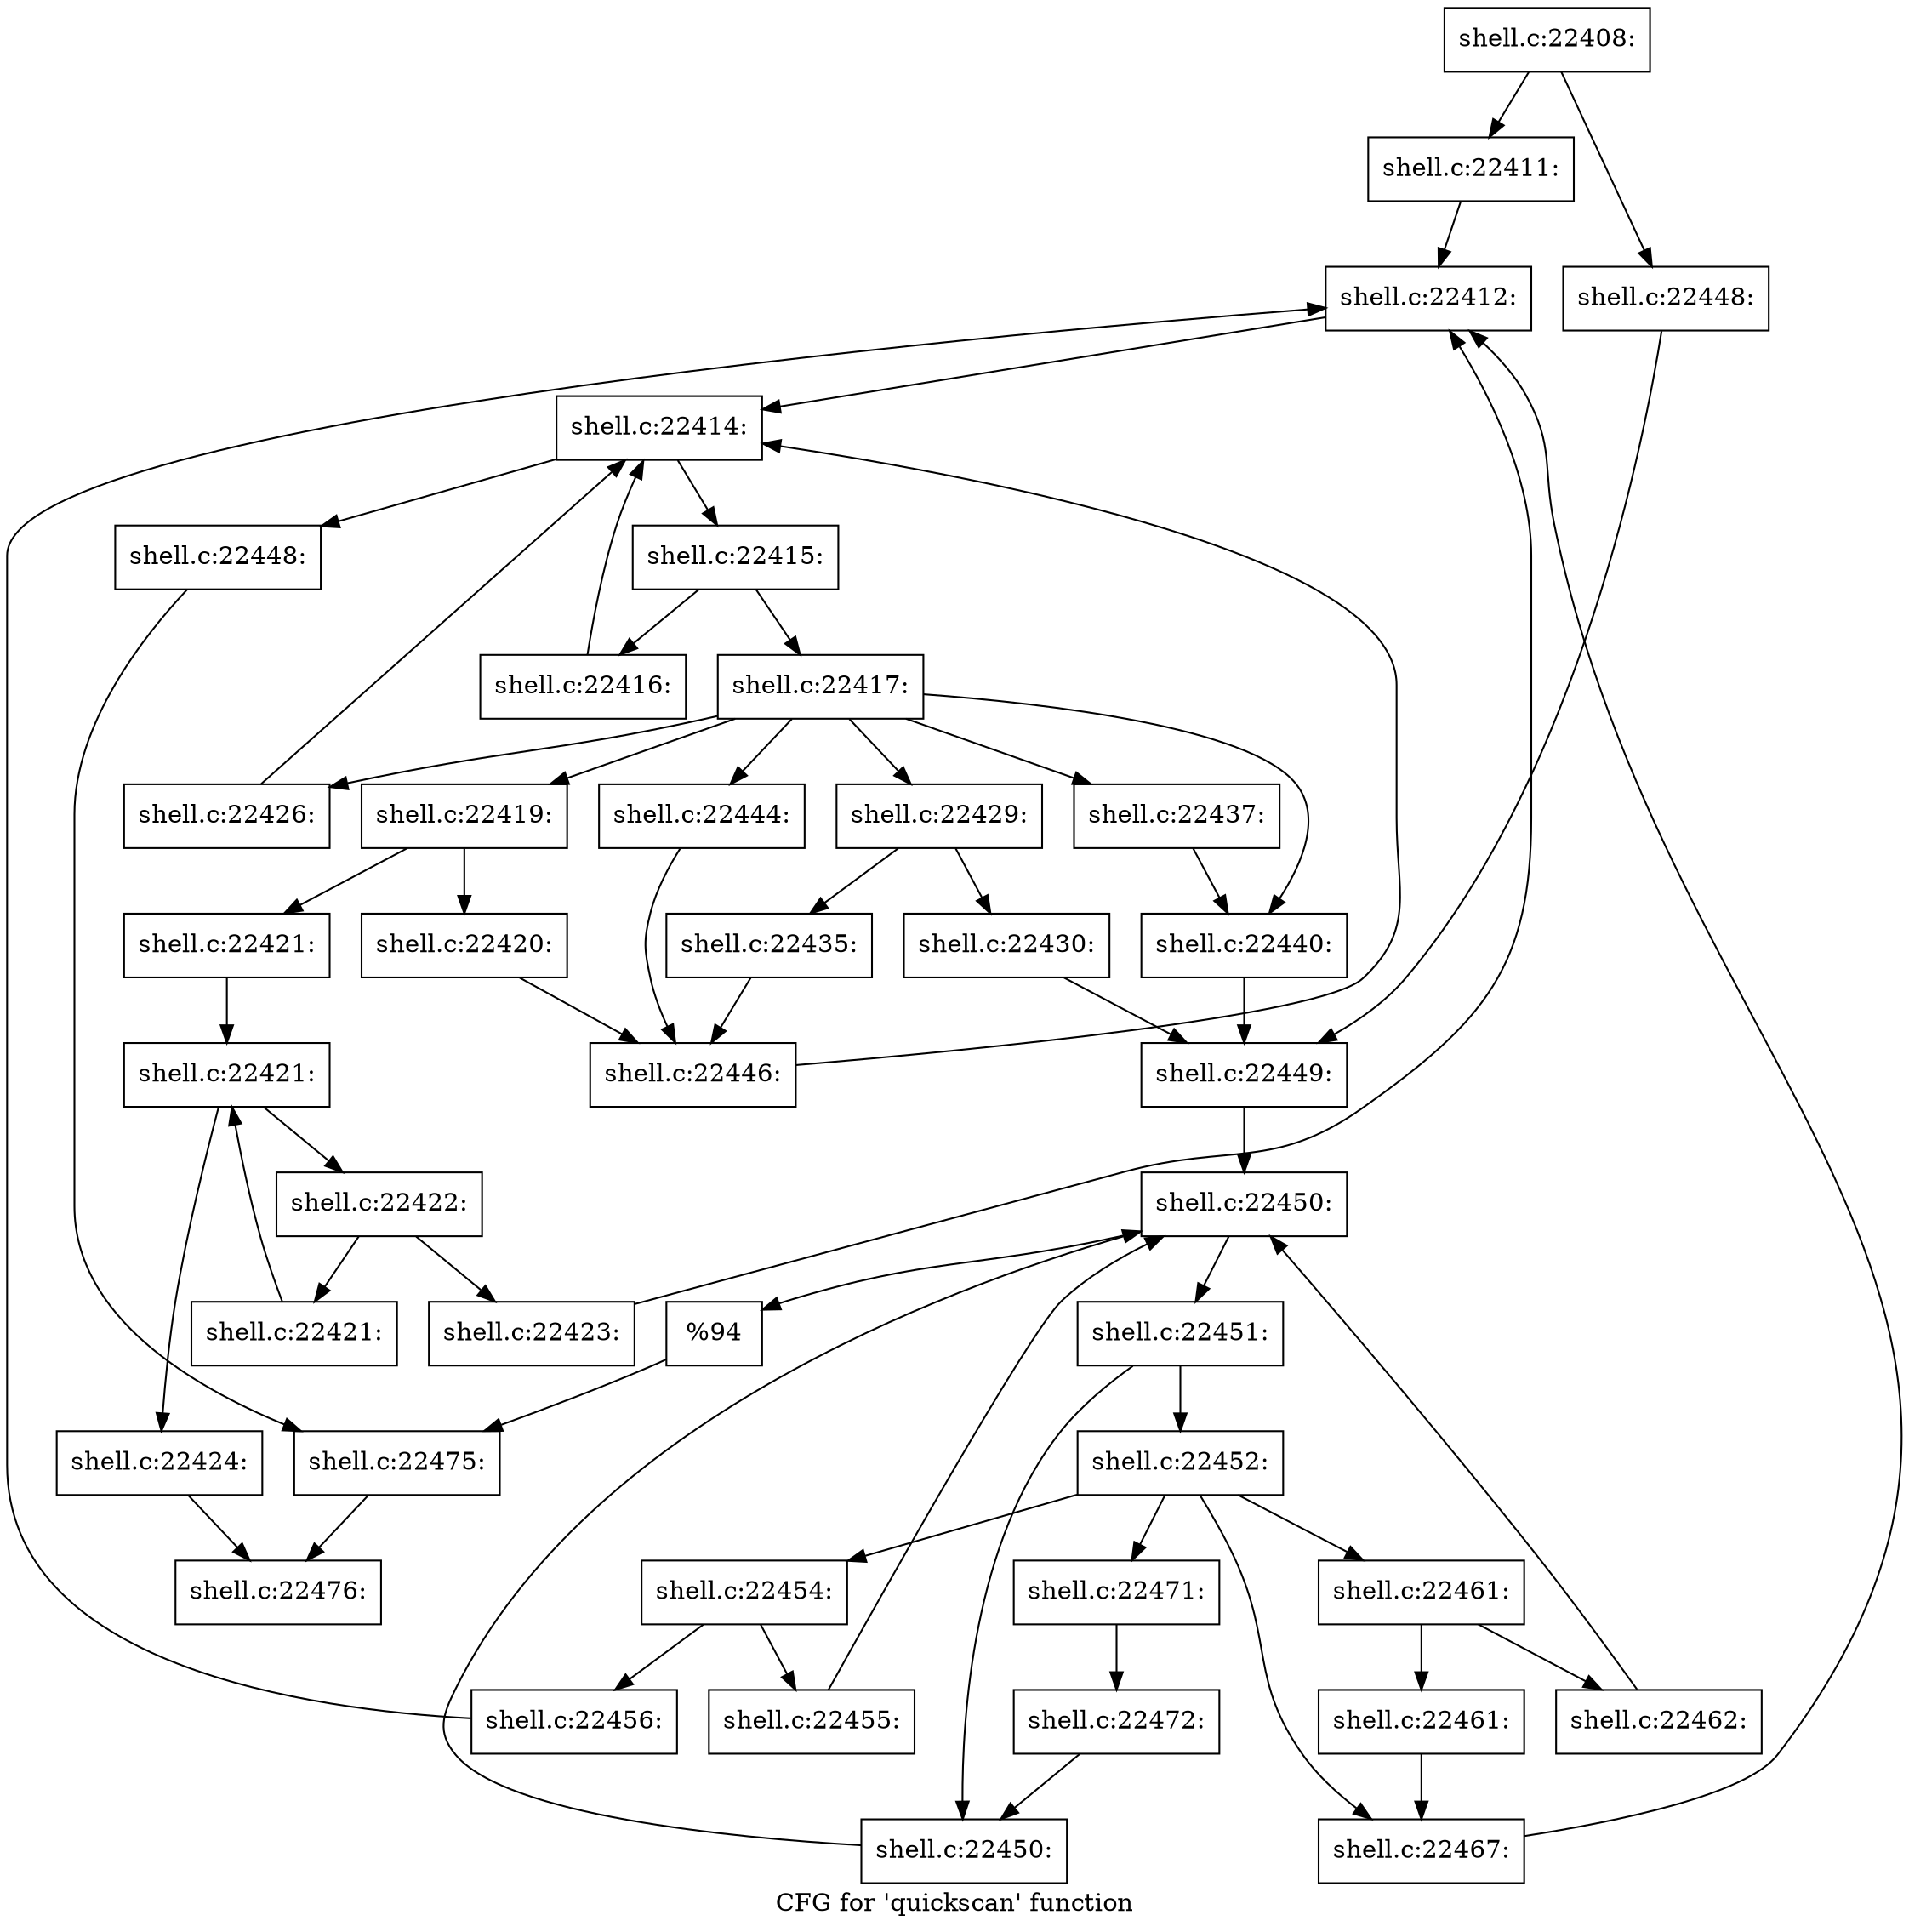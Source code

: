 digraph "CFG for 'quickscan' function" {
	label="CFG for 'quickscan' function";

	Node0x5602774d3dd0 [shape=record,label="{shell.c:22408:}"];
	Node0x5602774d3dd0 -> Node0x5602774d6b30;
	Node0x5602774d3dd0 -> Node0x5602774d6bd0;
	Node0x5602774d6b30 [shape=record,label="{shell.c:22411:}"];
	Node0x5602774d6b30 -> Node0x5602774d77c0;
	Node0x5602774d77c0 [shape=record,label="{shell.c:22412:}"];
	Node0x5602774d77c0 -> Node0x5602774d79b0;
	Node0x5602774d79b0 [shape=record,label="{shell.c:22414:}"];
	Node0x5602774d79b0 -> Node0x5602774d80f0;
	Node0x5602774d79b0 -> Node0x5602774d7b10;
	Node0x5602774d80f0 [shape=record,label="{shell.c:22415:}"];
	Node0x5602774d80f0 -> Node0x5602774d8300;
	Node0x5602774d80f0 -> Node0x5602774d8350;
	Node0x5602774d8300 [shape=record,label="{shell.c:22416:}"];
	Node0x5602774d8300 -> Node0x5602774d79b0;
	Node0x5602774d8350 [shape=record,label="{shell.c:22417:}"];
	Node0x5602774d8350 -> Node0x5602774d8ba0;
	Node0x5602774d8350 -> Node0x5602774d8cb0;
	Node0x5602774d8350 -> Node0x5602774da230;
	Node0x5602774d8350 -> Node0x5602774da540;
	Node0x5602774d8350 -> Node0x5602774db390;
	Node0x5602774d8350 -> Node0x5602774db500;
	Node0x5602774d8cb0 [shape=record,label="{shell.c:22419:}"];
	Node0x5602774d8cb0 -> Node0x5602774d8da0;
	Node0x5602774d8cb0 -> Node0x5602774d8df0;
	Node0x5602774d8da0 [shape=record,label="{shell.c:22420:}"];
	Node0x5602774d8da0 -> Node0x5602774d8a40;
	Node0x5602774d8df0 [shape=record,label="{shell.c:22421:}"];
	Node0x5602774d8df0 -> Node0x5602774d9290;
	Node0x5602774d9290 [shape=record,label="{shell.c:22421:}"];
	Node0x5602774d9290 -> Node0x5602774d99d0;
	Node0x5602774d9290 -> Node0x5602774d93f0;
	Node0x5602774d99d0 [shape=record,label="{shell.c:22422:}"];
	Node0x5602774d99d0 -> Node0x5602774d9b70;
	Node0x5602774d99d0 -> Node0x5602774d9bc0;
	Node0x5602774d9b70 [shape=record,label="{shell.c:22423:}"];
	Node0x5602774d9b70 -> Node0x5602774d77c0;
	Node0x5602774d9bc0 [shape=record,label="{shell.c:22421:}"];
	Node0x5602774d9bc0 -> Node0x5602774d9290;
	Node0x5602774d93f0 [shape=record,label="{shell.c:22424:}"];
	Node0x5602774d93f0 -> Node0x5602774d3f50;
	Node0x5602774da230 [shape=record,label="{shell.c:22426:}"];
	Node0x5602774da230 -> Node0x5602774d79b0;
	Node0x5602774da540 [shape=record,label="{shell.c:22429:}"];
	Node0x5602774da540 -> Node0x5602774da630;
	Node0x5602774da540 -> Node0x5602774da680;
	Node0x5602774da630 [shape=record,label="{shell.c:22430:}"];
	Node0x5602774da630 -> Node0x5602774db1a0;
	Node0x5602774da680 [shape=record,label="{shell.c:22435:}"];
	Node0x5602774da680 -> Node0x5602774d8a40;
	Node0x5602774db390 [shape=record,label="{shell.c:22437:}"];
	Node0x5602774db390 -> Node0x5602774db500;
	Node0x5602774db500 [shape=record,label="{shell.c:22440:}"];
	Node0x5602774db500 -> Node0x5602774db1a0;
	Node0x5602774d8ba0 [shape=record,label="{shell.c:22444:}"];
	Node0x5602774d8ba0 -> Node0x5602774d8a40;
	Node0x5602774d8a40 [shape=record,label="{shell.c:22446:}"];
	Node0x5602774d8a40 -> Node0x5602774d79b0;
	Node0x5602774d7b10 [shape=record,label="{shell.c:22448:}"];
	Node0x5602774d7b10 -> Node0x5602774d6b80;
	Node0x5602774d6bd0 [shape=record,label="{shell.c:22448:}"];
	Node0x5602774d6bd0 -> Node0x5602774db1a0;
	Node0x5602774db1a0 [shape=record,label="{shell.c:22449:}"];
	Node0x5602774db1a0 -> Node0x5602774dc300;
	Node0x5602774dc300 [shape=record,label="{shell.c:22450:}"];
	Node0x5602774dc300 -> Node0x5602774dcaa0;
	Node0x5602774dc300 -> Node0x5602774dc460;
	Node0x5602774dcaa0 [shape=record,label="{shell.c:22451:}"];
	Node0x5602774dcaa0 -> Node0x5602774dccb0;
	Node0x5602774dcaa0 -> Node0x5602774dcd00;
	Node0x5602774dccb0 [shape=record,label="{shell.c:22452:}"];
	Node0x5602774dccb0 -> Node0x5602774dd270;
	Node0x5602774dccb0 -> Node0x5602774dd650;
	Node0x5602774dccb0 -> Node0x5602774de270;
	Node0x5602774dccb0 -> Node0x5602774debd0;
	Node0x5602774dd650 [shape=record,label="{shell.c:22454:}"];
	Node0x5602774dd650 -> Node0x5602774dd740;
	Node0x5602774dd650 -> Node0x5602774dd790;
	Node0x5602774dd740 [shape=record,label="{shell.c:22455:}"];
	Node0x5602774dd740 -> Node0x5602774dc300;
	Node0x5602774dd790 [shape=record,label="{shell.c:22456:}"];
	Node0x5602774dd790 -> Node0x5602774d77c0;
	Node0x5602774de270 [shape=record,label="{shell.c:22461:}"];
	Node0x5602774de270 -> Node0x5602774de360;
	Node0x5602774de270 -> Node0x5602774de3b0;
	Node0x5602774de360 [shape=record,label="{shell.c:22462:}"];
	Node0x5602774de360 -> Node0x5602774dc300;
	Node0x5602774de3b0 [shape=record,label="{shell.c:22461:}"];
	Node0x5602774de3b0 -> Node0x5602774debd0;
	Node0x5602774debd0 [shape=record,label="{shell.c:22467:}"];
	Node0x5602774debd0 -> Node0x5602774d77c0;
	Node0x5602774dd270 [shape=record,label="{shell.c:22471:}"];
	Node0x5602774dd270 -> Node0x5602774dd180;
	Node0x5602774dd180 [shape=record,label="{shell.c:22472:}"];
	Node0x5602774dd180 -> Node0x5602774dcd00;
	Node0x5602774dcd00 [shape=record,label="{shell.c:22450:}"];
	Node0x5602774dcd00 -> Node0x5602774dc300;
	Node0x5602774dc460 [shape=record,label="{%94}"];
	Node0x5602774dc460 -> Node0x5602774d6b80;
	Node0x5602774d6b80 [shape=record,label="{shell.c:22475:}"];
	Node0x5602774d6b80 -> Node0x5602774d3f50;
	Node0x5602774d3f50 [shape=record,label="{shell.c:22476:}"];
}
